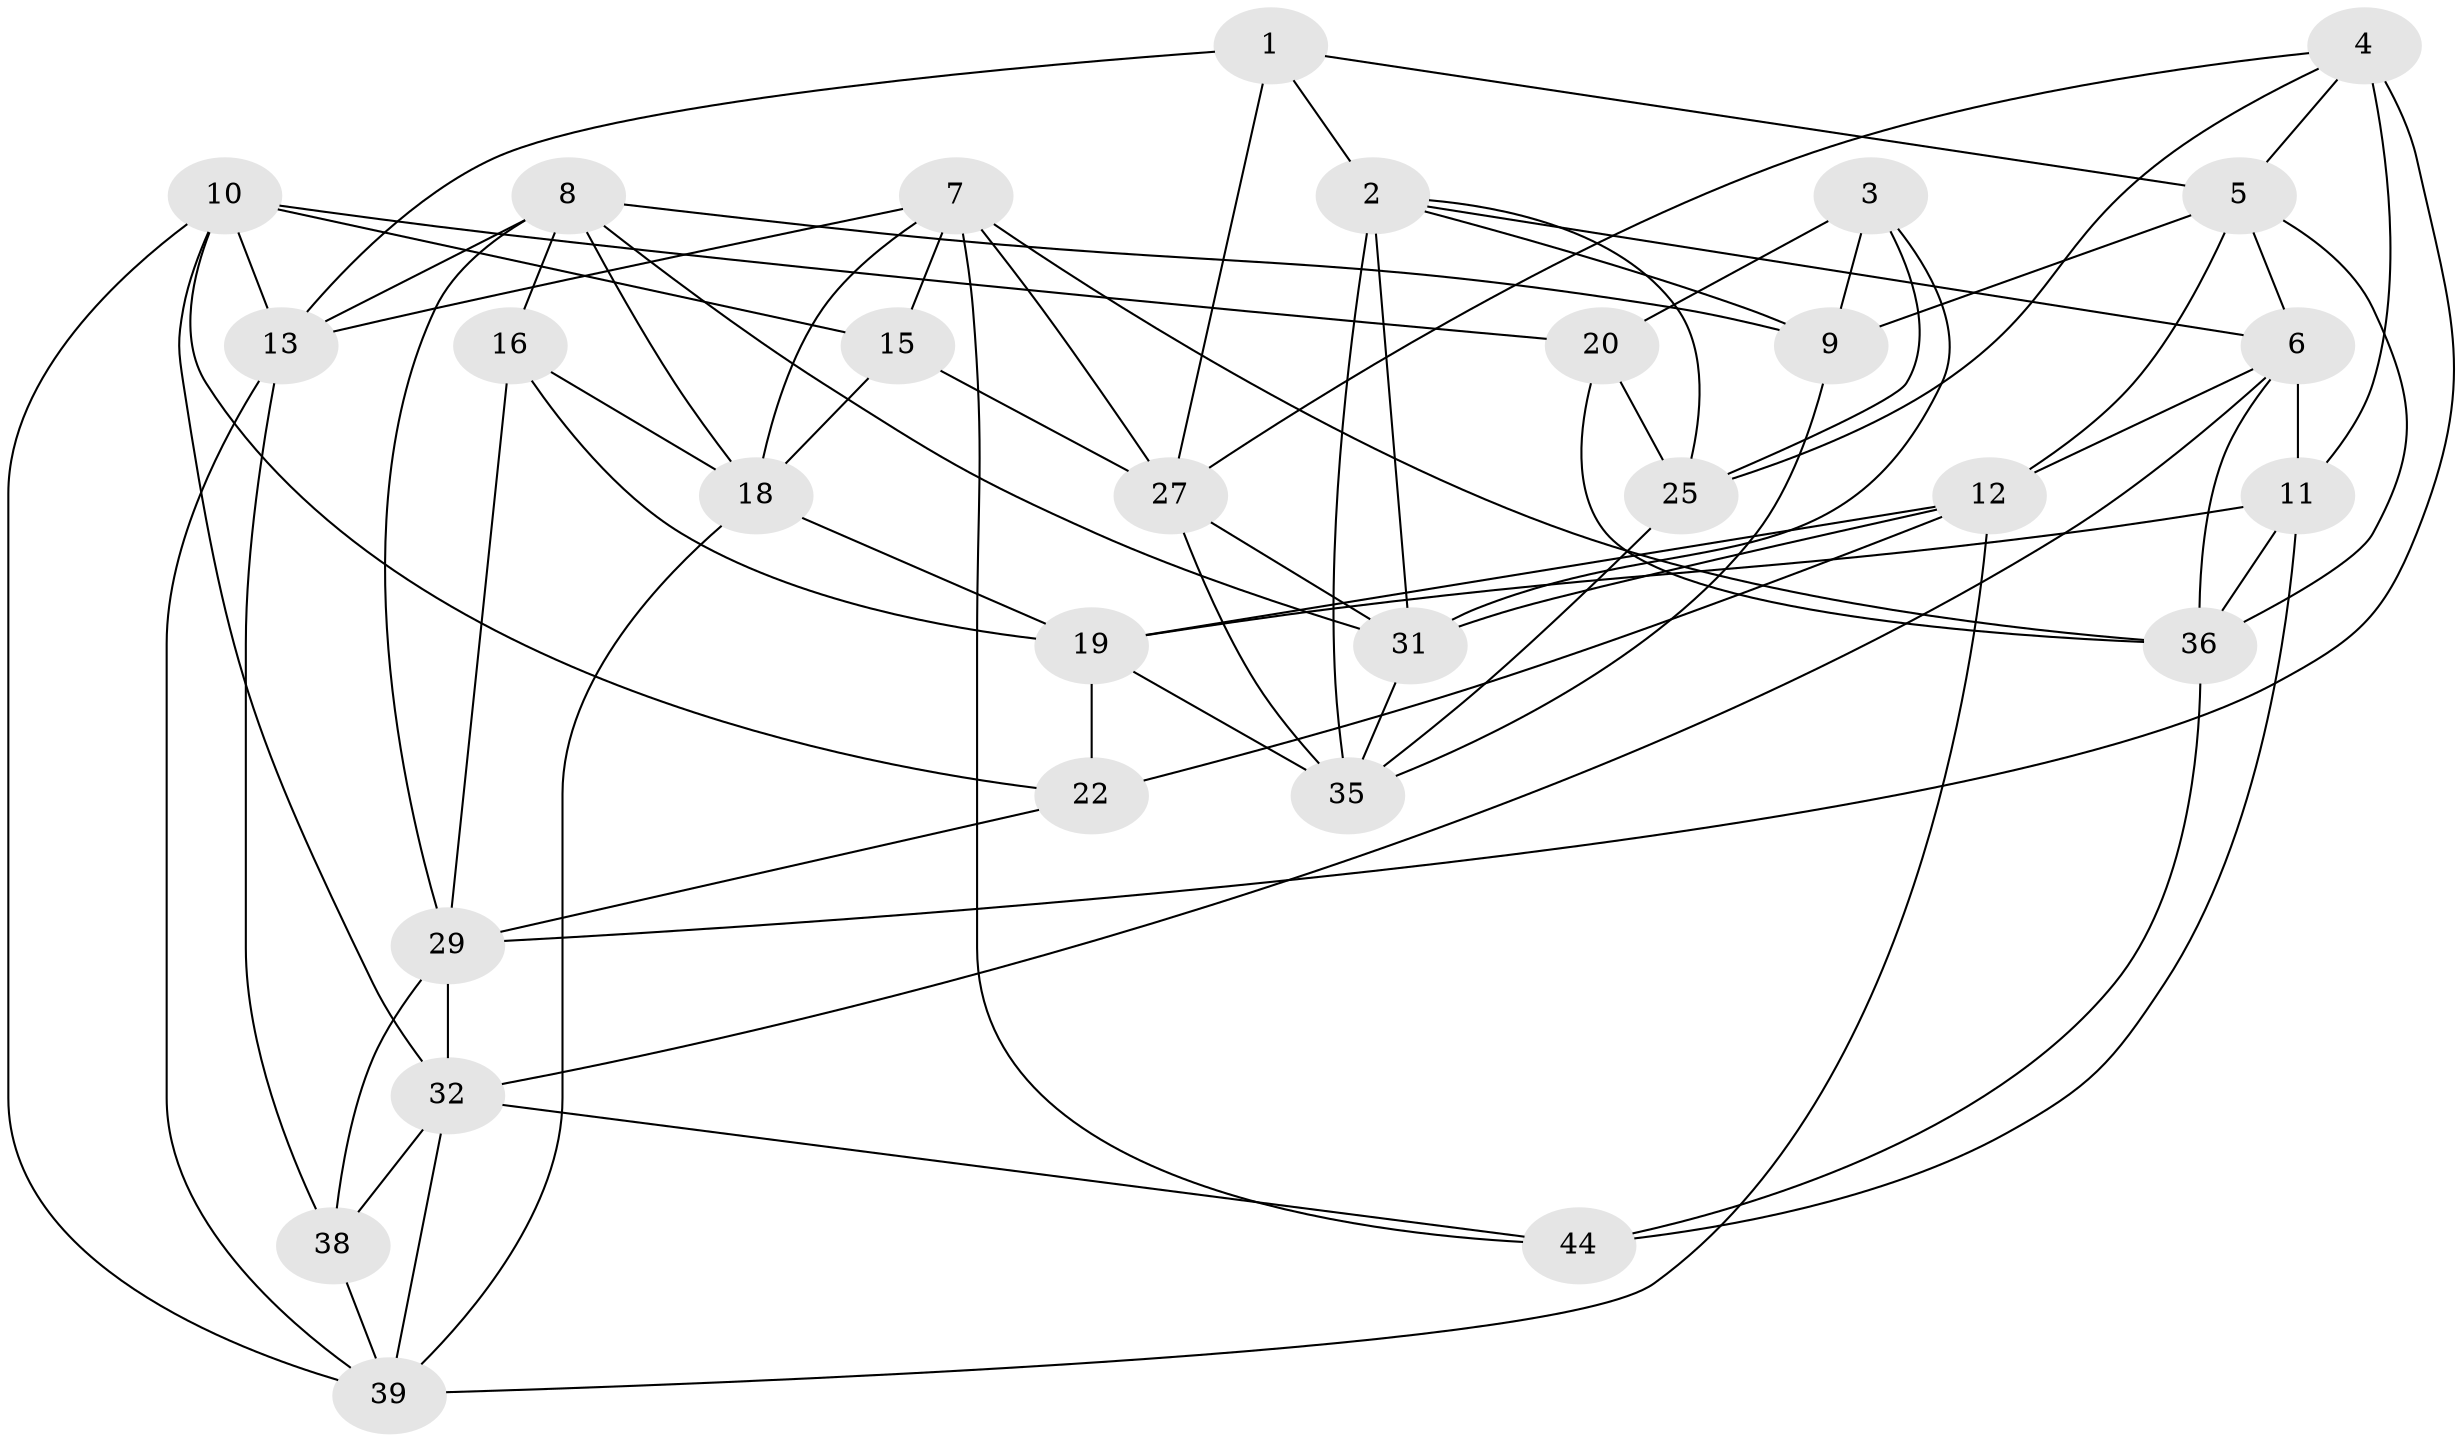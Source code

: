 // Generated by graph-tools (version 1.1) at 2025/24/03/03/25 07:24:25]
// undirected, 29 vertices, 77 edges
graph export_dot {
graph [start="1"]
  node [color=gray90,style=filled];
  1;
  2 [super="+17"];
  3 [super="+49"];
  4 [super="+43"];
  5 [super="+14"];
  6 [super="+24"];
  7 [super="+45"];
  8 [super="+21"];
  9 [super="+37"];
  10 [super="+34"];
  11 [super="+33"];
  12 [super="+23"];
  13 [super="+41"];
  15;
  16;
  18 [super="+26"];
  19 [super="+28"];
  20;
  22;
  25 [super="+42"];
  27 [super="+47"];
  29 [super="+30"];
  31 [super="+51"];
  32 [super="+46"];
  35 [super="+40"];
  36 [super="+48"];
  38;
  39 [super="+50"];
  44;
  1 -- 5;
  1 -- 27;
  1 -- 13;
  1 -- 2;
  2 -- 9;
  2 -- 6;
  2 -- 31;
  2 -- 35;
  2 -- 25;
  3 -- 25 [weight=2];
  3 -- 31;
  3 -- 20;
  3 -- 9 [weight=2];
  4 -- 25;
  4 -- 5;
  4 -- 27;
  4 -- 29;
  4 -- 11 [weight=2];
  5 -- 9;
  5 -- 6;
  5 -- 36;
  5 -- 12;
  6 -- 32;
  6 -- 11;
  6 -- 36;
  6 -- 12;
  7 -- 18;
  7 -- 44;
  7 -- 36;
  7 -- 15;
  7 -- 27;
  7 -- 13;
  8 -- 29;
  8 -- 13;
  8 -- 16;
  8 -- 18;
  8 -- 9;
  8 -- 31;
  9 -- 35;
  10 -- 15;
  10 -- 32;
  10 -- 20;
  10 -- 13;
  10 -- 22;
  10 -- 39;
  11 -- 44;
  11 -- 19;
  11 -- 36;
  12 -- 31;
  12 -- 19;
  12 -- 22;
  12 -- 39;
  13 -- 38;
  13 -- 39;
  15 -- 27;
  15 -- 18;
  16 -- 19;
  16 -- 29;
  16 -- 18;
  18 -- 39;
  18 -- 19;
  19 -- 35;
  19 -- 22;
  20 -- 25;
  20 -- 36;
  22 -- 29;
  25 -- 35;
  27 -- 35;
  27 -- 31;
  29 -- 38;
  29 -- 32;
  31 -- 35;
  32 -- 44;
  32 -- 38;
  32 -- 39;
  36 -- 44;
  38 -- 39;
}
